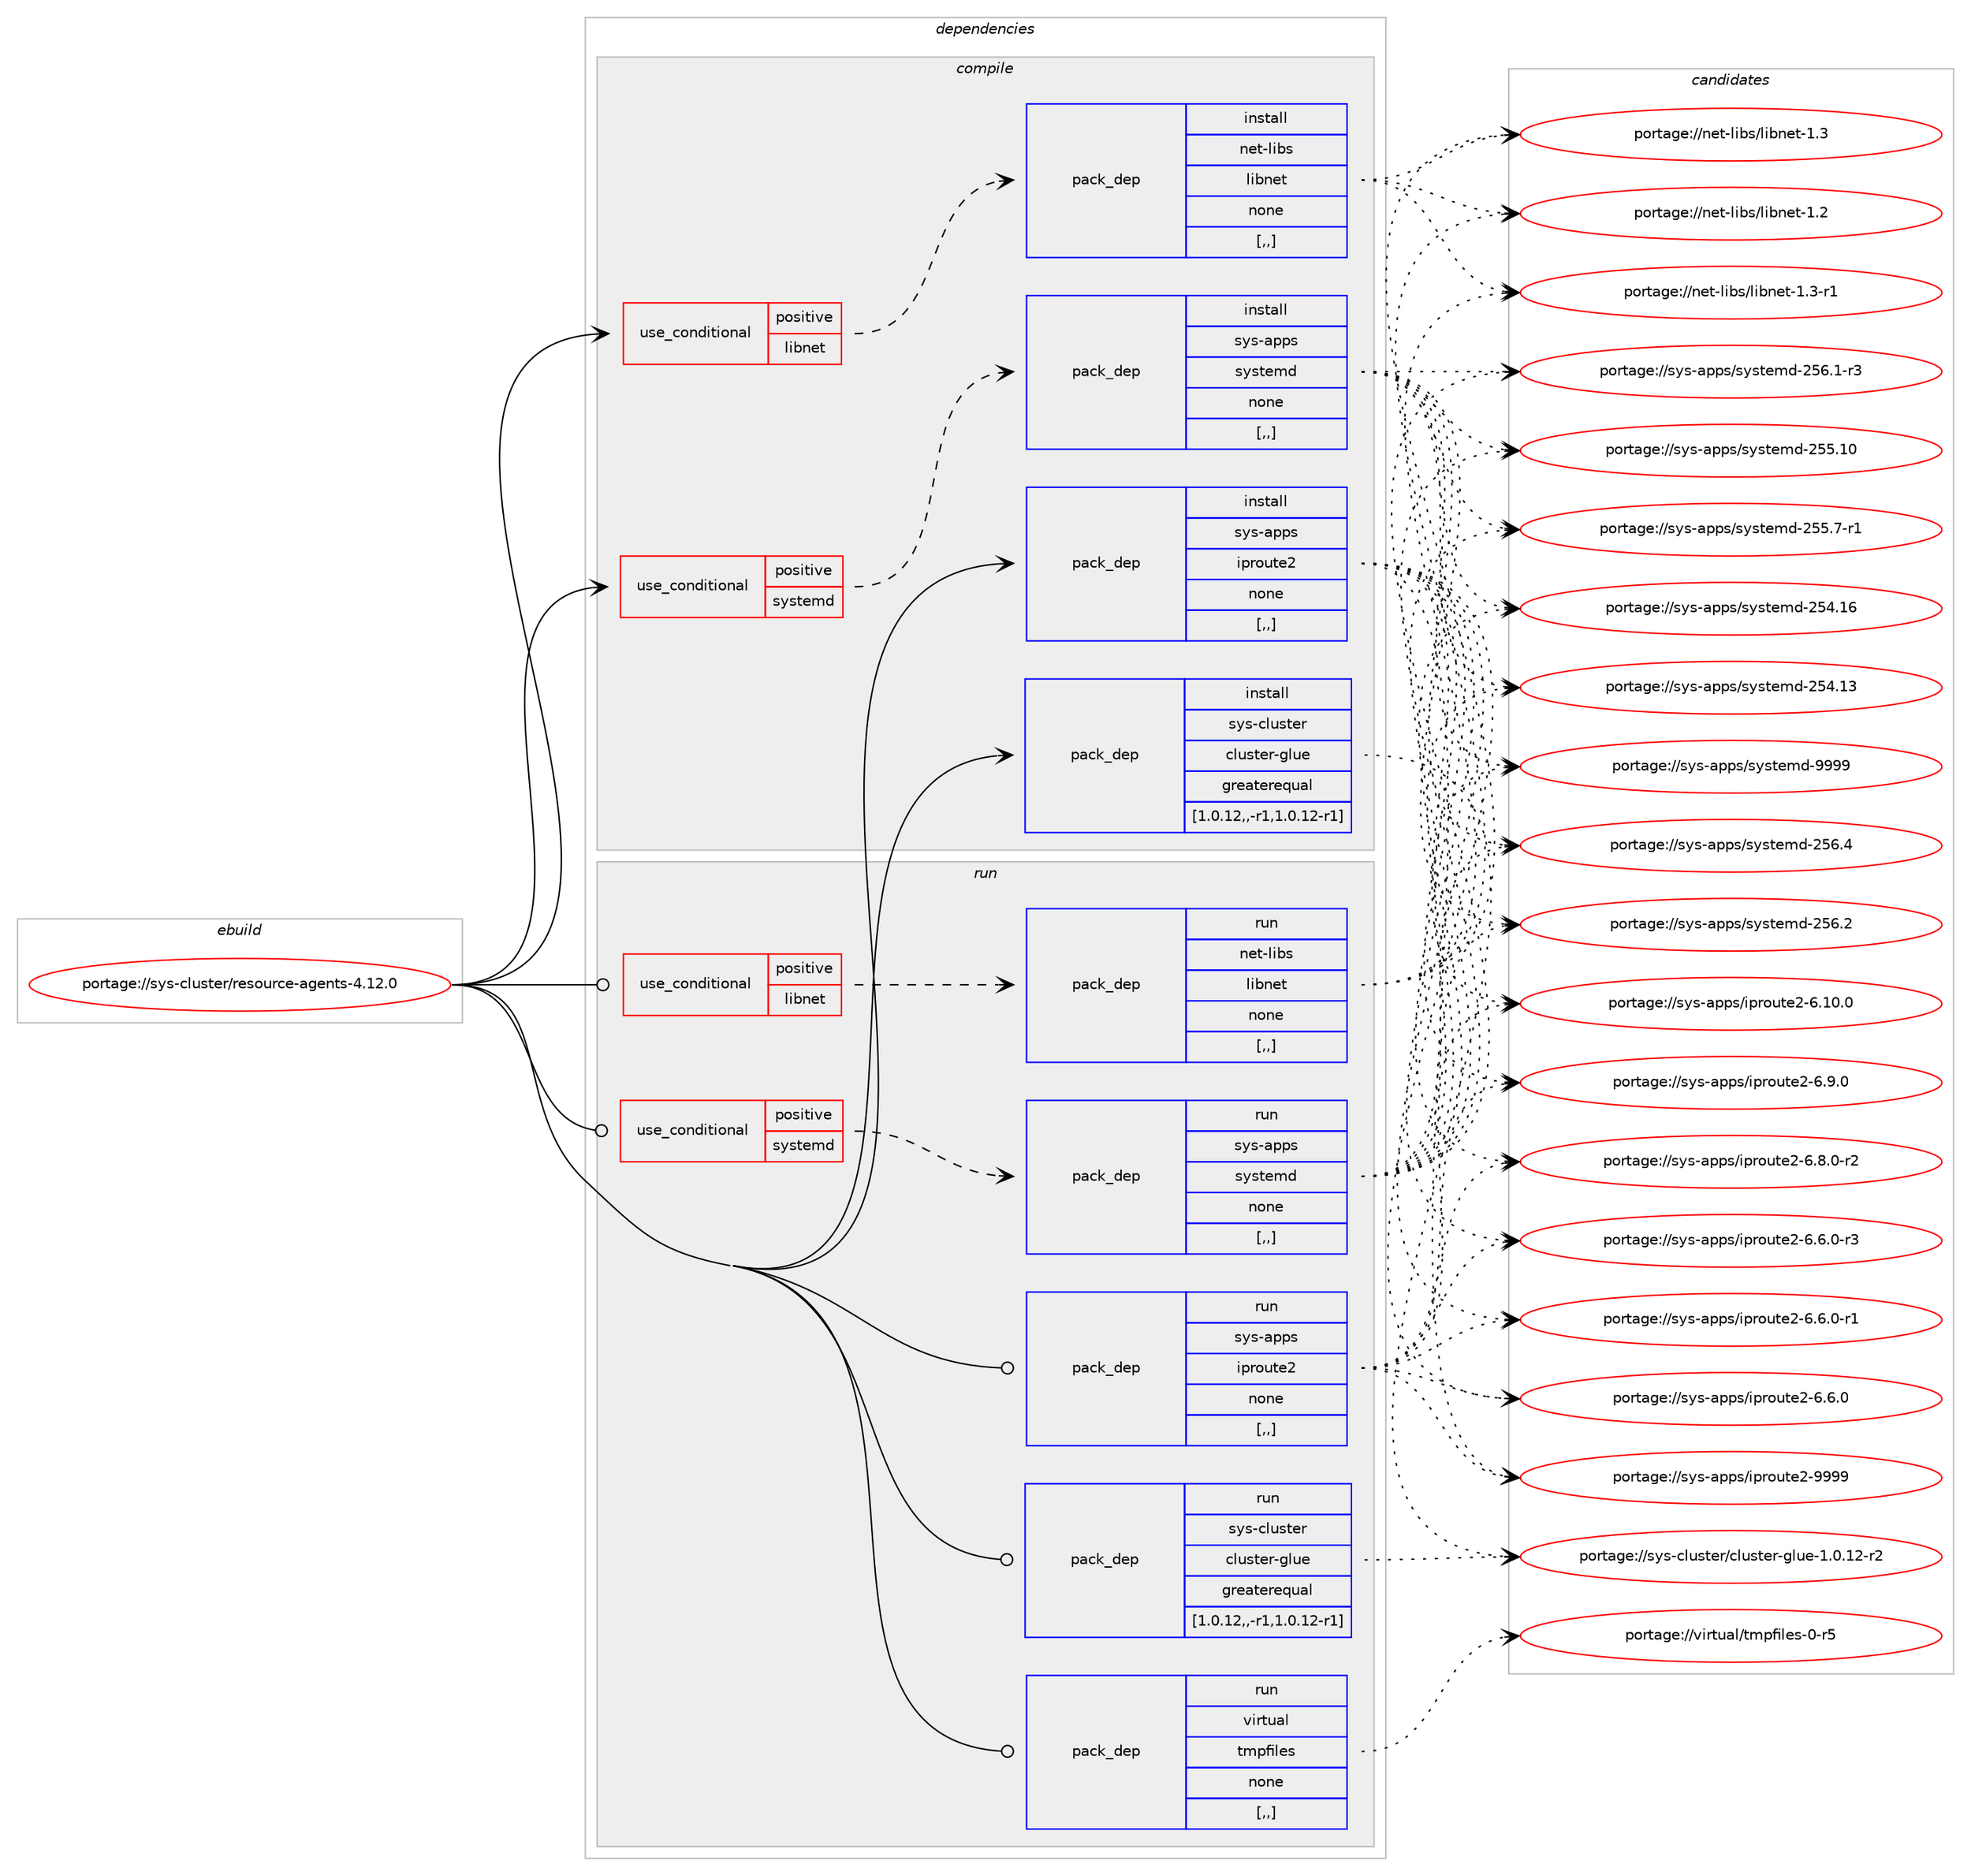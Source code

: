 digraph prolog {

# *************
# Graph options
# *************

newrank=true;
concentrate=true;
compound=true;
graph [rankdir=LR,fontname=Helvetica,fontsize=10,ranksep=1.5];#, ranksep=2.5, nodesep=0.2];
edge  [arrowhead=vee];
node  [fontname=Helvetica,fontsize=10];

# **********
# The ebuild
# **********

subgraph cluster_leftcol {
color=gray;
label=<<i>ebuild</i>>;
id [label="portage://sys-cluster/resource-agents-4.12.0", color=red, width=4, href="../sys-cluster/resource-agents-4.12.0.svg"];
}

# ****************
# The dependencies
# ****************

subgraph cluster_midcol {
color=gray;
label=<<i>dependencies</i>>;
subgraph cluster_compile {
fillcolor="#eeeeee";
style=filled;
label=<<i>compile</i>>;
subgraph cond114551 {
dependency431396 [label=<<TABLE BORDER="0" CELLBORDER="1" CELLSPACING="0" CELLPADDING="4"><TR><TD ROWSPAN="3" CELLPADDING="10">use_conditional</TD></TR><TR><TD>positive</TD></TR><TR><TD>libnet</TD></TR></TABLE>>, shape=none, color=red];
subgraph pack313901 {
dependency431397 [label=<<TABLE BORDER="0" CELLBORDER="1" CELLSPACING="0" CELLPADDING="4" WIDTH="220"><TR><TD ROWSPAN="6" CELLPADDING="30">pack_dep</TD></TR><TR><TD WIDTH="110">install</TD></TR><TR><TD>net-libs</TD></TR><TR><TD>libnet</TD></TR><TR><TD>none</TD></TR><TR><TD>[,,]</TD></TR></TABLE>>, shape=none, color=blue];
}
dependency431396:e -> dependency431397:w [weight=20,style="dashed",arrowhead="vee"];
}
id:e -> dependency431396:w [weight=20,style="solid",arrowhead="vee"];
subgraph cond114552 {
dependency431398 [label=<<TABLE BORDER="0" CELLBORDER="1" CELLSPACING="0" CELLPADDING="4"><TR><TD ROWSPAN="3" CELLPADDING="10">use_conditional</TD></TR><TR><TD>positive</TD></TR><TR><TD>systemd</TD></TR></TABLE>>, shape=none, color=red];
subgraph pack313902 {
dependency431399 [label=<<TABLE BORDER="0" CELLBORDER="1" CELLSPACING="0" CELLPADDING="4" WIDTH="220"><TR><TD ROWSPAN="6" CELLPADDING="30">pack_dep</TD></TR><TR><TD WIDTH="110">install</TD></TR><TR><TD>sys-apps</TD></TR><TR><TD>systemd</TD></TR><TR><TD>none</TD></TR><TR><TD>[,,]</TD></TR></TABLE>>, shape=none, color=blue];
}
dependency431398:e -> dependency431399:w [weight=20,style="dashed",arrowhead="vee"];
}
id:e -> dependency431398:w [weight=20,style="solid",arrowhead="vee"];
subgraph pack313903 {
dependency431400 [label=<<TABLE BORDER="0" CELLBORDER="1" CELLSPACING="0" CELLPADDING="4" WIDTH="220"><TR><TD ROWSPAN="6" CELLPADDING="30">pack_dep</TD></TR><TR><TD WIDTH="110">install</TD></TR><TR><TD>sys-apps</TD></TR><TR><TD>iproute2</TD></TR><TR><TD>none</TD></TR><TR><TD>[,,]</TD></TR></TABLE>>, shape=none, color=blue];
}
id:e -> dependency431400:w [weight=20,style="solid",arrowhead="vee"];
subgraph pack313904 {
dependency431401 [label=<<TABLE BORDER="0" CELLBORDER="1" CELLSPACING="0" CELLPADDING="4" WIDTH="220"><TR><TD ROWSPAN="6" CELLPADDING="30">pack_dep</TD></TR><TR><TD WIDTH="110">install</TD></TR><TR><TD>sys-cluster</TD></TR><TR><TD>cluster-glue</TD></TR><TR><TD>greaterequal</TD></TR><TR><TD>[1.0.12,,-r1,1.0.12-r1]</TD></TR></TABLE>>, shape=none, color=blue];
}
id:e -> dependency431401:w [weight=20,style="solid",arrowhead="vee"];
}
subgraph cluster_compileandrun {
fillcolor="#eeeeee";
style=filled;
label=<<i>compile and run</i>>;
}
subgraph cluster_run {
fillcolor="#eeeeee";
style=filled;
label=<<i>run</i>>;
subgraph cond114553 {
dependency431402 [label=<<TABLE BORDER="0" CELLBORDER="1" CELLSPACING="0" CELLPADDING="4"><TR><TD ROWSPAN="3" CELLPADDING="10">use_conditional</TD></TR><TR><TD>positive</TD></TR><TR><TD>libnet</TD></TR></TABLE>>, shape=none, color=red];
subgraph pack313905 {
dependency431403 [label=<<TABLE BORDER="0" CELLBORDER="1" CELLSPACING="0" CELLPADDING="4" WIDTH="220"><TR><TD ROWSPAN="6" CELLPADDING="30">pack_dep</TD></TR><TR><TD WIDTH="110">run</TD></TR><TR><TD>net-libs</TD></TR><TR><TD>libnet</TD></TR><TR><TD>none</TD></TR><TR><TD>[,,]</TD></TR></TABLE>>, shape=none, color=blue];
}
dependency431402:e -> dependency431403:w [weight=20,style="dashed",arrowhead="vee"];
}
id:e -> dependency431402:w [weight=20,style="solid",arrowhead="odot"];
subgraph cond114554 {
dependency431404 [label=<<TABLE BORDER="0" CELLBORDER="1" CELLSPACING="0" CELLPADDING="4"><TR><TD ROWSPAN="3" CELLPADDING="10">use_conditional</TD></TR><TR><TD>positive</TD></TR><TR><TD>systemd</TD></TR></TABLE>>, shape=none, color=red];
subgraph pack313906 {
dependency431405 [label=<<TABLE BORDER="0" CELLBORDER="1" CELLSPACING="0" CELLPADDING="4" WIDTH="220"><TR><TD ROWSPAN="6" CELLPADDING="30">pack_dep</TD></TR><TR><TD WIDTH="110">run</TD></TR><TR><TD>sys-apps</TD></TR><TR><TD>systemd</TD></TR><TR><TD>none</TD></TR><TR><TD>[,,]</TD></TR></TABLE>>, shape=none, color=blue];
}
dependency431404:e -> dependency431405:w [weight=20,style="dashed",arrowhead="vee"];
}
id:e -> dependency431404:w [weight=20,style="solid",arrowhead="odot"];
subgraph pack313907 {
dependency431406 [label=<<TABLE BORDER="0" CELLBORDER="1" CELLSPACING="0" CELLPADDING="4" WIDTH="220"><TR><TD ROWSPAN="6" CELLPADDING="30">pack_dep</TD></TR><TR><TD WIDTH="110">run</TD></TR><TR><TD>sys-apps</TD></TR><TR><TD>iproute2</TD></TR><TR><TD>none</TD></TR><TR><TD>[,,]</TD></TR></TABLE>>, shape=none, color=blue];
}
id:e -> dependency431406:w [weight=20,style="solid",arrowhead="odot"];
subgraph pack313908 {
dependency431407 [label=<<TABLE BORDER="0" CELLBORDER="1" CELLSPACING="0" CELLPADDING="4" WIDTH="220"><TR><TD ROWSPAN="6" CELLPADDING="30">pack_dep</TD></TR><TR><TD WIDTH="110">run</TD></TR><TR><TD>sys-cluster</TD></TR><TR><TD>cluster-glue</TD></TR><TR><TD>greaterequal</TD></TR><TR><TD>[1.0.12,,-r1,1.0.12-r1]</TD></TR></TABLE>>, shape=none, color=blue];
}
id:e -> dependency431407:w [weight=20,style="solid",arrowhead="odot"];
subgraph pack313909 {
dependency431408 [label=<<TABLE BORDER="0" CELLBORDER="1" CELLSPACING="0" CELLPADDING="4" WIDTH="220"><TR><TD ROWSPAN="6" CELLPADDING="30">pack_dep</TD></TR><TR><TD WIDTH="110">run</TD></TR><TR><TD>virtual</TD></TR><TR><TD>tmpfiles</TD></TR><TR><TD>none</TD></TR><TR><TD>[,,]</TD></TR></TABLE>>, shape=none, color=blue];
}
id:e -> dependency431408:w [weight=20,style="solid",arrowhead="odot"];
}
}

# **************
# The candidates
# **************

subgraph cluster_choices {
rank=same;
color=gray;
label=<<i>candidates</i>>;

subgraph choice313901 {
color=black;
nodesep=1;
choice11010111645108105981154710810598110101116454946514511449 [label="portage://net-libs/libnet-1.3-r1", color=red, width=4,href="../net-libs/libnet-1.3-r1.svg"];
choice1101011164510810598115471081059811010111645494651 [label="portage://net-libs/libnet-1.3", color=red, width=4,href="../net-libs/libnet-1.3.svg"];
choice1101011164510810598115471081059811010111645494650 [label="portage://net-libs/libnet-1.2", color=red, width=4,href="../net-libs/libnet-1.2.svg"];
dependency431397:e -> choice11010111645108105981154710810598110101116454946514511449:w [style=dotted,weight="100"];
dependency431397:e -> choice1101011164510810598115471081059811010111645494651:w [style=dotted,weight="100"];
dependency431397:e -> choice1101011164510810598115471081059811010111645494650:w [style=dotted,weight="100"];
}
subgraph choice313902 {
color=black;
nodesep=1;
choice1151211154597112112115471151211151161011091004557575757 [label="portage://sys-apps/systemd-9999", color=red, width=4,href="../sys-apps/systemd-9999.svg"];
choice115121115459711211211547115121115116101109100455053544652 [label="portage://sys-apps/systemd-256.4", color=red, width=4,href="../sys-apps/systemd-256.4.svg"];
choice115121115459711211211547115121115116101109100455053544650 [label="portage://sys-apps/systemd-256.2", color=red, width=4,href="../sys-apps/systemd-256.2.svg"];
choice1151211154597112112115471151211151161011091004550535446494511451 [label="portage://sys-apps/systemd-256.1-r3", color=red, width=4,href="../sys-apps/systemd-256.1-r3.svg"];
choice11512111545971121121154711512111511610110910045505353464948 [label="portage://sys-apps/systemd-255.10", color=red, width=4,href="../sys-apps/systemd-255.10.svg"];
choice1151211154597112112115471151211151161011091004550535346554511449 [label="portage://sys-apps/systemd-255.7-r1", color=red, width=4,href="../sys-apps/systemd-255.7-r1.svg"];
choice11512111545971121121154711512111511610110910045505352464954 [label="portage://sys-apps/systemd-254.16", color=red, width=4,href="../sys-apps/systemd-254.16.svg"];
choice11512111545971121121154711512111511610110910045505352464951 [label="portage://sys-apps/systemd-254.13", color=red, width=4,href="../sys-apps/systemd-254.13.svg"];
dependency431399:e -> choice1151211154597112112115471151211151161011091004557575757:w [style=dotted,weight="100"];
dependency431399:e -> choice115121115459711211211547115121115116101109100455053544652:w [style=dotted,weight="100"];
dependency431399:e -> choice115121115459711211211547115121115116101109100455053544650:w [style=dotted,weight="100"];
dependency431399:e -> choice1151211154597112112115471151211151161011091004550535446494511451:w [style=dotted,weight="100"];
dependency431399:e -> choice11512111545971121121154711512111511610110910045505353464948:w [style=dotted,weight="100"];
dependency431399:e -> choice1151211154597112112115471151211151161011091004550535346554511449:w [style=dotted,weight="100"];
dependency431399:e -> choice11512111545971121121154711512111511610110910045505352464954:w [style=dotted,weight="100"];
dependency431399:e -> choice11512111545971121121154711512111511610110910045505352464951:w [style=dotted,weight="100"];
}
subgraph choice313903 {
color=black;
nodesep=1;
choice115121115459711211211547105112114111117116101504557575757 [label="portage://sys-apps/iproute2-9999", color=red, width=4,href="../sys-apps/iproute2-9999.svg"];
choice1151211154597112112115471051121141111171161015045544649484648 [label="portage://sys-apps/iproute2-6.10.0", color=red, width=4,href="../sys-apps/iproute2-6.10.0.svg"];
choice11512111545971121121154710511211411111711610150455446574648 [label="portage://sys-apps/iproute2-6.9.0", color=red, width=4,href="../sys-apps/iproute2-6.9.0.svg"];
choice115121115459711211211547105112114111117116101504554465646484511450 [label="portage://sys-apps/iproute2-6.8.0-r2", color=red, width=4,href="../sys-apps/iproute2-6.8.0-r2.svg"];
choice115121115459711211211547105112114111117116101504554465446484511451 [label="portage://sys-apps/iproute2-6.6.0-r3", color=red, width=4,href="../sys-apps/iproute2-6.6.0-r3.svg"];
choice115121115459711211211547105112114111117116101504554465446484511449 [label="portage://sys-apps/iproute2-6.6.0-r1", color=red, width=4,href="../sys-apps/iproute2-6.6.0-r1.svg"];
choice11512111545971121121154710511211411111711610150455446544648 [label="portage://sys-apps/iproute2-6.6.0", color=red, width=4,href="../sys-apps/iproute2-6.6.0.svg"];
dependency431400:e -> choice115121115459711211211547105112114111117116101504557575757:w [style=dotted,weight="100"];
dependency431400:e -> choice1151211154597112112115471051121141111171161015045544649484648:w [style=dotted,weight="100"];
dependency431400:e -> choice11512111545971121121154710511211411111711610150455446574648:w [style=dotted,weight="100"];
dependency431400:e -> choice115121115459711211211547105112114111117116101504554465646484511450:w [style=dotted,weight="100"];
dependency431400:e -> choice115121115459711211211547105112114111117116101504554465446484511451:w [style=dotted,weight="100"];
dependency431400:e -> choice115121115459711211211547105112114111117116101504554465446484511449:w [style=dotted,weight="100"];
dependency431400:e -> choice11512111545971121121154710511211411111711610150455446544648:w [style=dotted,weight="100"];
}
subgraph choice313904 {
color=black;
nodesep=1;
choice1151211154599108117115116101114479910811711511610111445103108117101454946484649504511450 [label="portage://sys-cluster/cluster-glue-1.0.12-r2", color=red, width=4,href="../sys-cluster/cluster-glue-1.0.12-r2.svg"];
dependency431401:e -> choice1151211154599108117115116101114479910811711511610111445103108117101454946484649504511450:w [style=dotted,weight="100"];
}
subgraph choice313905 {
color=black;
nodesep=1;
choice11010111645108105981154710810598110101116454946514511449 [label="portage://net-libs/libnet-1.3-r1", color=red, width=4,href="../net-libs/libnet-1.3-r1.svg"];
choice1101011164510810598115471081059811010111645494651 [label="portage://net-libs/libnet-1.3", color=red, width=4,href="../net-libs/libnet-1.3.svg"];
choice1101011164510810598115471081059811010111645494650 [label="portage://net-libs/libnet-1.2", color=red, width=4,href="../net-libs/libnet-1.2.svg"];
dependency431403:e -> choice11010111645108105981154710810598110101116454946514511449:w [style=dotted,weight="100"];
dependency431403:e -> choice1101011164510810598115471081059811010111645494651:w [style=dotted,weight="100"];
dependency431403:e -> choice1101011164510810598115471081059811010111645494650:w [style=dotted,weight="100"];
}
subgraph choice313906 {
color=black;
nodesep=1;
choice1151211154597112112115471151211151161011091004557575757 [label="portage://sys-apps/systemd-9999", color=red, width=4,href="../sys-apps/systemd-9999.svg"];
choice115121115459711211211547115121115116101109100455053544652 [label="portage://sys-apps/systemd-256.4", color=red, width=4,href="../sys-apps/systemd-256.4.svg"];
choice115121115459711211211547115121115116101109100455053544650 [label="portage://sys-apps/systemd-256.2", color=red, width=4,href="../sys-apps/systemd-256.2.svg"];
choice1151211154597112112115471151211151161011091004550535446494511451 [label="portage://sys-apps/systemd-256.1-r3", color=red, width=4,href="../sys-apps/systemd-256.1-r3.svg"];
choice11512111545971121121154711512111511610110910045505353464948 [label="portage://sys-apps/systemd-255.10", color=red, width=4,href="../sys-apps/systemd-255.10.svg"];
choice1151211154597112112115471151211151161011091004550535346554511449 [label="portage://sys-apps/systemd-255.7-r1", color=red, width=4,href="../sys-apps/systemd-255.7-r1.svg"];
choice11512111545971121121154711512111511610110910045505352464954 [label="portage://sys-apps/systemd-254.16", color=red, width=4,href="../sys-apps/systemd-254.16.svg"];
choice11512111545971121121154711512111511610110910045505352464951 [label="portage://sys-apps/systemd-254.13", color=red, width=4,href="../sys-apps/systemd-254.13.svg"];
dependency431405:e -> choice1151211154597112112115471151211151161011091004557575757:w [style=dotted,weight="100"];
dependency431405:e -> choice115121115459711211211547115121115116101109100455053544652:w [style=dotted,weight="100"];
dependency431405:e -> choice115121115459711211211547115121115116101109100455053544650:w [style=dotted,weight="100"];
dependency431405:e -> choice1151211154597112112115471151211151161011091004550535446494511451:w [style=dotted,weight="100"];
dependency431405:e -> choice11512111545971121121154711512111511610110910045505353464948:w [style=dotted,weight="100"];
dependency431405:e -> choice1151211154597112112115471151211151161011091004550535346554511449:w [style=dotted,weight="100"];
dependency431405:e -> choice11512111545971121121154711512111511610110910045505352464954:w [style=dotted,weight="100"];
dependency431405:e -> choice11512111545971121121154711512111511610110910045505352464951:w [style=dotted,weight="100"];
}
subgraph choice313907 {
color=black;
nodesep=1;
choice115121115459711211211547105112114111117116101504557575757 [label="portage://sys-apps/iproute2-9999", color=red, width=4,href="../sys-apps/iproute2-9999.svg"];
choice1151211154597112112115471051121141111171161015045544649484648 [label="portage://sys-apps/iproute2-6.10.0", color=red, width=4,href="../sys-apps/iproute2-6.10.0.svg"];
choice11512111545971121121154710511211411111711610150455446574648 [label="portage://sys-apps/iproute2-6.9.0", color=red, width=4,href="../sys-apps/iproute2-6.9.0.svg"];
choice115121115459711211211547105112114111117116101504554465646484511450 [label="portage://sys-apps/iproute2-6.8.0-r2", color=red, width=4,href="../sys-apps/iproute2-6.8.0-r2.svg"];
choice115121115459711211211547105112114111117116101504554465446484511451 [label="portage://sys-apps/iproute2-6.6.0-r3", color=red, width=4,href="../sys-apps/iproute2-6.6.0-r3.svg"];
choice115121115459711211211547105112114111117116101504554465446484511449 [label="portage://sys-apps/iproute2-6.6.0-r1", color=red, width=4,href="../sys-apps/iproute2-6.6.0-r1.svg"];
choice11512111545971121121154710511211411111711610150455446544648 [label="portage://sys-apps/iproute2-6.6.0", color=red, width=4,href="../sys-apps/iproute2-6.6.0.svg"];
dependency431406:e -> choice115121115459711211211547105112114111117116101504557575757:w [style=dotted,weight="100"];
dependency431406:e -> choice1151211154597112112115471051121141111171161015045544649484648:w [style=dotted,weight="100"];
dependency431406:e -> choice11512111545971121121154710511211411111711610150455446574648:w [style=dotted,weight="100"];
dependency431406:e -> choice115121115459711211211547105112114111117116101504554465646484511450:w [style=dotted,weight="100"];
dependency431406:e -> choice115121115459711211211547105112114111117116101504554465446484511451:w [style=dotted,weight="100"];
dependency431406:e -> choice115121115459711211211547105112114111117116101504554465446484511449:w [style=dotted,weight="100"];
dependency431406:e -> choice11512111545971121121154710511211411111711610150455446544648:w [style=dotted,weight="100"];
}
subgraph choice313908 {
color=black;
nodesep=1;
choice1151211154599108117115116101114479910811711511610111445103108117101454946484649504511450 [label="portage://sys-cluster/cluster-glue-1.0.12-r2", color=red, width=4,href="../sys-cluster/cluster-glue-1.0.12-r2.svg"];
dependency431407:e -> choice1151211154599108117115116101114479910811711511610111445103108117101454946484649504511450:w [style=dotted,weight="100"];
}
subgraph choice313909 {
color=black;
nodesep=1;
choice118105114116117971084711610911210210510810111545484511453 [label="portage://virtual/tmpfiles-0-r5", color=red, width=4,href="../virtual/tmpfiles-0-r5.svg"];
dependency431408:e -> choice118105114116117971084711610911210210510810111545484511453:w [style=dotted,weight="100"];
}
}

}
